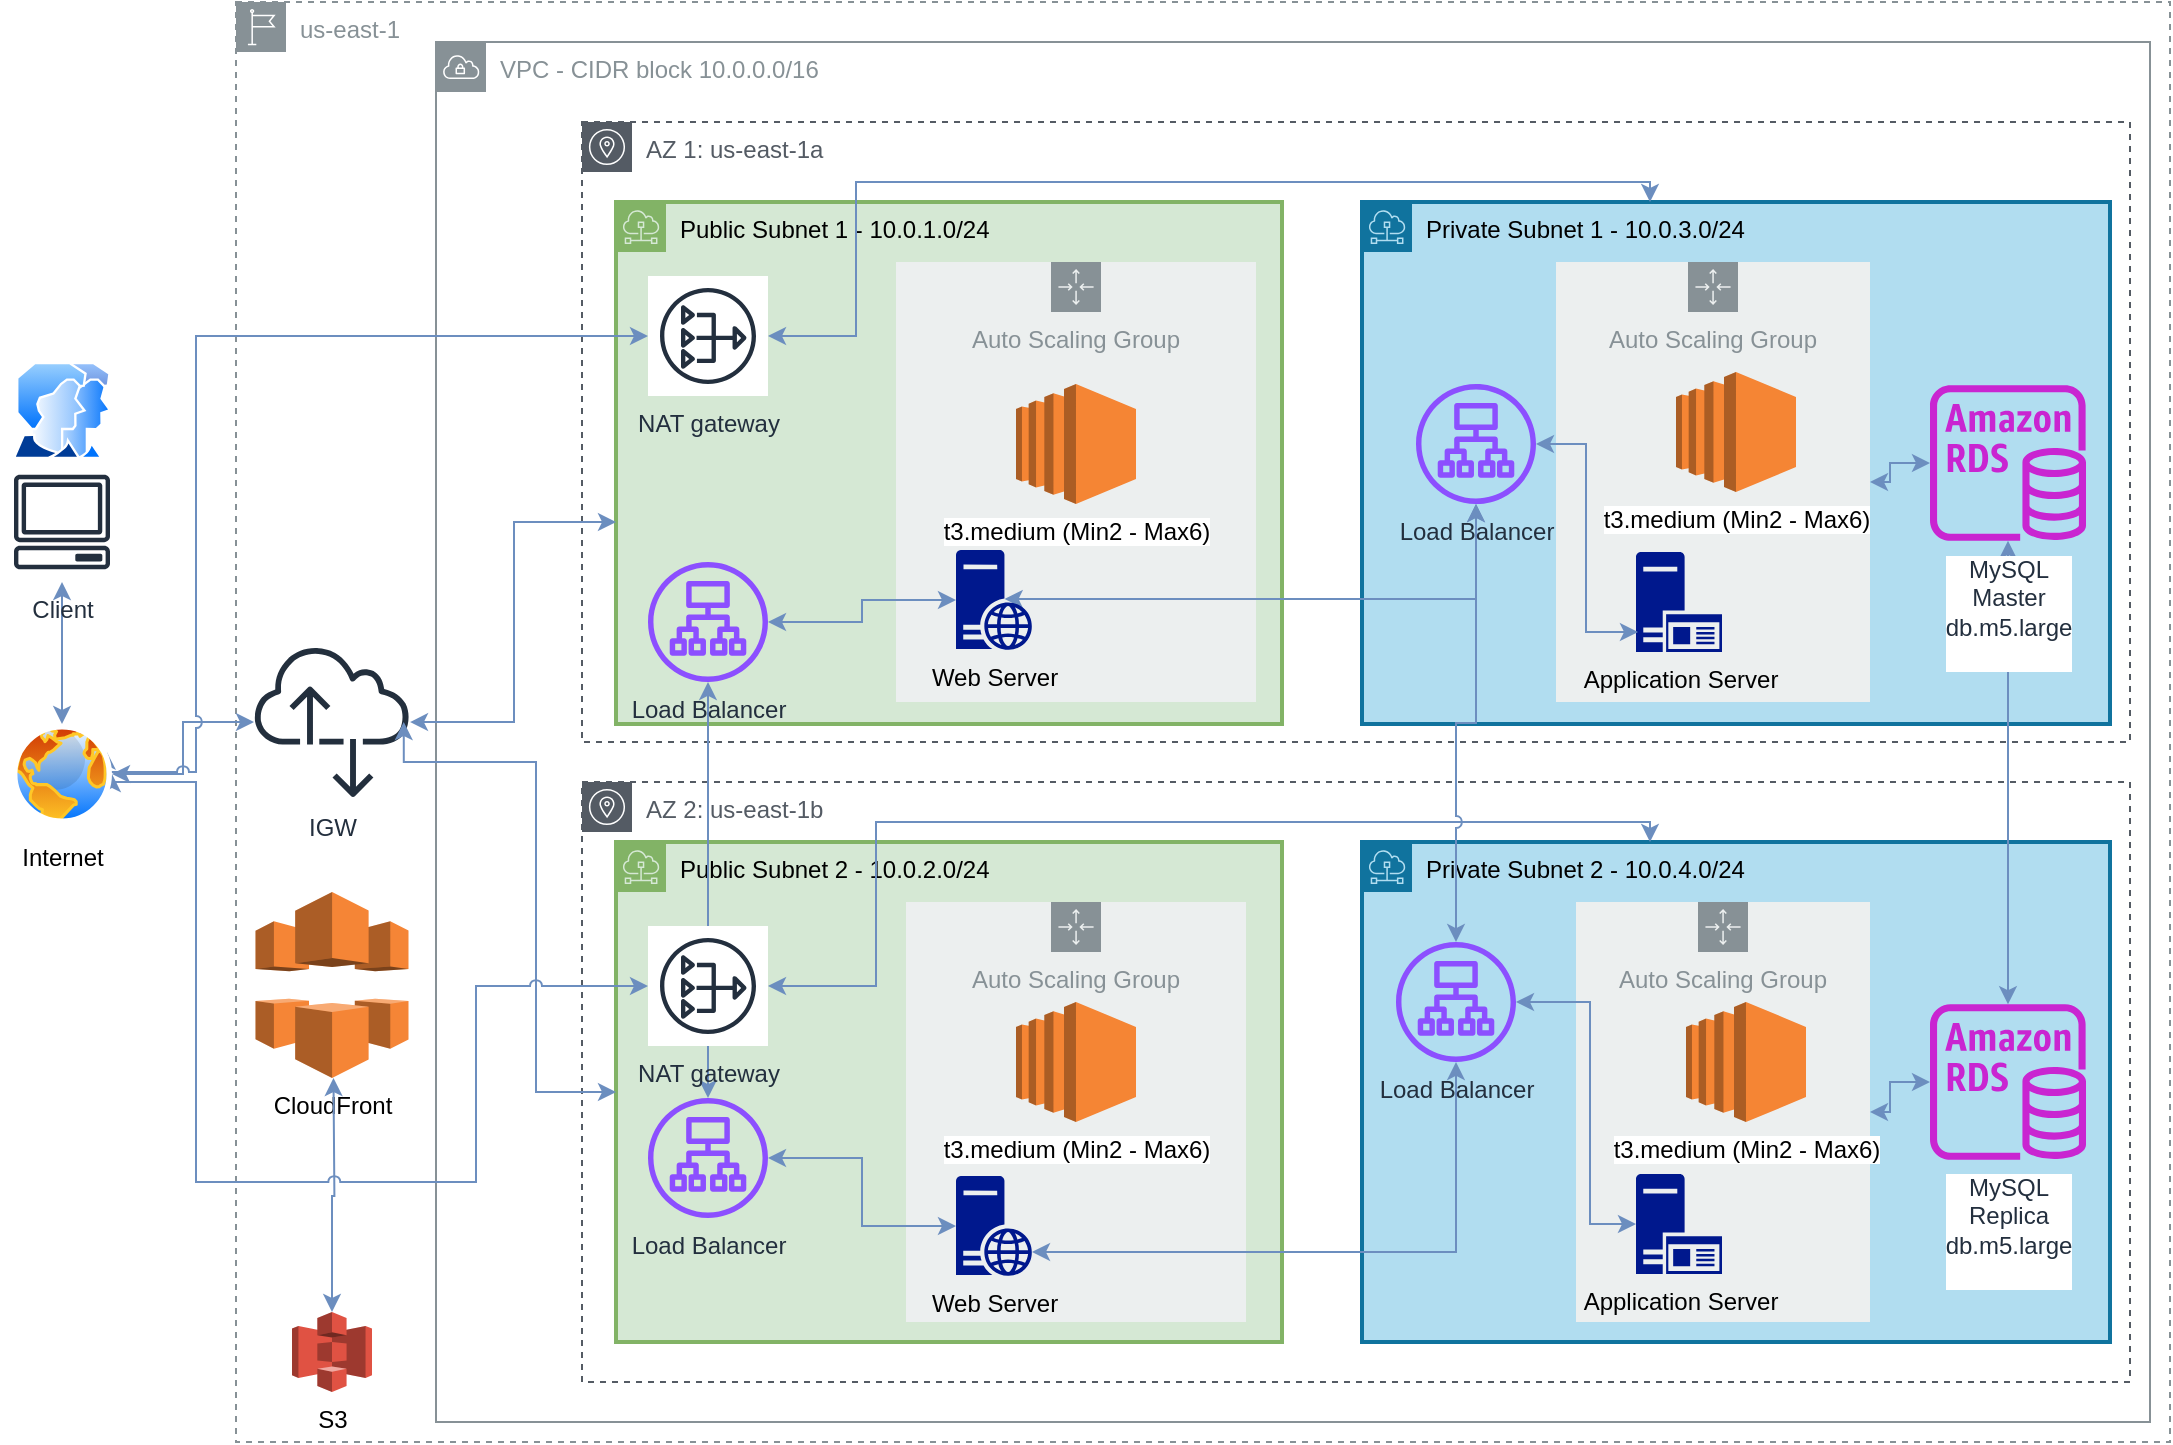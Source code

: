 <mxfile version="24.7.17">
  <diagram name="Page-1" id="8Fs4wP59sm-iDW1VEHlN">
    <mxGraphModel dx="1434" dy="783" grid="1" gridSize="10" guides="1" tooltips="1" connect="1" arrows="1" fold="1" page="1" pageScale="1" pageWidth="1400" pageHeight="850" math="0" shadow="0">
      <root>
        <mxCell id="0" />
        <mxCell id="1" parent="0" />
        <mxCell id="k0SpFCLt9FlRR8L3d38f-1" value="us-east-1" style="sketch=0;outlineConnect=0;gradientColor=none;html=1;whiteSpace=wrap;fontSize=12;fontStyle=0;shape=mxgraph.aws4.group;grIcon=mxgraph.aws4.group_region;strokeColor=#879196;fillColor=none;verticalAlign=top;align=left;spacingLeft=30;fontColor=#879196;dashed=1;" vertex="1" parent="1">
          <mxGeometry x="153" y="90" width="967" height="720" as="geometry" />
        </mxCell>
        <mxCell id="k0SpFCLt9FlRR8L3d38f-2" value="VPC - CIDR block 10.0.0.0/16" style="sketch=0;outlineConnect=0;gradientColor=none;html=1;whiteSpace=wrap;fontSize=12;fontStyle=0;shape=mxgraph.aws4.group;grIcon=mxgraph.aws4.group_vpc;strokeColor=#879196;fillColor=none;verticalAlign=top;align=left;spacingLeft=30;fontColor=#879196;dashed=0;" vertex="1" parent="1">
          <mxGeometry x="253" y="110" width="857" height="690" as="geometry" />
        </mxCell>
        <mxCell id="k0SpFCLt9FlRR8L3d38f-3" value="AZ 2: us-east-1b" style="sketch=0;outlineConnect=0;gradientColor=none;html=1;whiteSpace=wrap;fontSize=12;fontStyle=0;shape=mxgraph.aws4.group;grIcon=mxgraph.aws4.group_availability_zone;strokeColor=#545B64;fillColor=none;verticalAlign=top;align=left;spacingLeft=30;fontColor=#545B64;dashed=1;" vertex="1" parent="1">
          <mxGeometry x="326" y="480" width="774" height="300" as="geometry" />
        </mxCell>
        <mxCell id="k0SpFCLt9FlRR8L3d38f-4" value="Public Subnet 2 - 10.0.2.0/24 " style="sketch=0;outlineConnect=0;html=1;whiteSpace=wrap;fontSize=12;fontStyle=0;shape=mxgraph.aws4.group;grIcon=mxgraph.aws4.group_subnet;verticalAlign=top;align=left;spacingLeft=30;dashed=0;strokeWidth=2;fontFamily=Helvetica;fillColor=#d5e8d4;strokeColor=#82b366;" vertex="1" parent="1">
          <mxGeometry x="343" y="510" width="333" height="250" as="geometry" />
        </mxCell>
        <mxCell id="k0SpFCLt9FlRR8L3d38f-5" value="AZ 1: us-east-1a" style="sketch=0;outlineConnect=0;gradientColor=none;html=1;whiteSpace=wrap;fontSize=12;fontStyle=0;shape=mxgraph.aws4.group;grIcon=mxgraph.aws4.group_availability_zone;strokeColor=#545B64;fillColor=none;verticalAlign=top;align=left;spacingLeft=30;fontColor=#545B64;dashed=1;" vertex="1" parent="1">
          <mxGeometry x="326" y="150" width="774" height="310" as="geometry" />
        </mxCell>
        <mxCell id="k0SpFCLt9FlRR8L3d38f-6" value="Public Subnet 1 - 10.0.1.0/24 " style="sketch=0;outlineConnect=0;html=1;whiteSpace=wrap;fontSize=12;fontStyle=0;shape=mxgraph.aws4.group;grIcon=mxgraph.aws4.group_subnet;verticalAlign=top;align=left;spacingLeft=30;dashed=0;strokeWidth=2;fontFamily=Helvetica;fillColor=#d5e8d4;strokeColor=#82b366;" vertex="1" parent="1">
          <mxGeometry x="343" y="190" width="333" height="261" as="geometry" />
        </mxCell>
        <mxCell id="k0SpFCLt9FlRR8L3d38f-7" value="Auto Scaling Group" style="sketch=0;outlineConnect=0;gradientColor=none;html=1;whiteSpace=wrap;fontSize=12;fontStyle=0;shape=mxgraph.aws4.groupCenter;grIcon=mxgraph.aws4.group_auto_scaling_group;grStroke=0;strokeColor=#879196;fillColor=#ECEFEF;verticalAlign=top;align=center;fontColor=#879196;dashed=0;spacingTop=25;" vertex="1" parent="1">
          <mxGeometry x="488" y="540" width="170" height="210" as="geometry" />
        </mxCell>
        <mxCell id="k0SpFCLt9FlRR8L3d38f-8" value="Auto Scaling Group" style="sketch=0;outlineConnect=0;gradientColor=none;html=1;whiteSpace=wrap;fontSize=12;fontStyle=0;shape=mxgraph.aws4.groupCenter;grIcon=mxgraph.aws4.group_auto_scaling_group;grStroke=0;strokeColor=#879196;fillColor=#ECEFEF;verticalAlign=top;align=center;fontColor=#879196;dashed=0;spacingTop=25;" vertex="1" parent="1">
          <mxGeometry x="483" y="220" width="180" height="220" as="geometry" />
        </mxCell>
        <mxCell id="k0SpFCLt9FlRR8L3d38f-9" value="Private Subnet 1 - 10.0.3.0/24" style="sketch=0;outlineConnect=0;html=1;whiteSpace=wrap;fontSize=12;fontStyle=0;shape=mxgraph.aws4.group;grIcon=mxgraph.aws4.group_subnet;strokeColor=#10739e;fillColor=#b1ddf0;verticalAlign=top;align=left;spacingLeft=30;dashed=0;strokeWidth=2;" vertex="1" parent="1">
          <mxGeometry x="716" y="190" width="374" height="261" as="geometry" />
        </mxCell>
        <mxCell id="k0SpFCLt9FlRR8L3d38f-10" value="Private Subnet 2 - 10.0.4.0/24" style="sketch=0;outlineConnect=0;html=1;whiteSpace=wrap;fontSize=12;fontStyle=0;shape=mxgraph.aws4.group;grIcon=mxgraph.aws4.group_subnet;strokeColor=#10739e;fillColor=#b1ddf0;verticalAlign=top;align=left;spacingLeft=30;dashed=0;points=[];strokeWidth=2;fontFamily=Helvetica;" vertex="1" parent="1">
          <mxGeometry x="716" y="510" width="374" height="250" as="geometry" />
        </mxCell>
        <mxCell id="k0SpFCLt9FlRR8L3d38f-11" value="IGW" style="sketch=0;outlineConnect=0;fontColor=#232F3E;gradientColor=none;fillColor=#232F3D;strokeColor=none;dashed=0;verticalLabelPosition=bottom;verticalAlign=top;align=center;html=1;fontSize=12;fontStyle=0;aspect=fixed;pointerEvents=1;shape=mxgraph.aws4.internet_alt2;points=[[0.96,0.5,0,0,0],[1,0.5,0,55,0]];" vertex="1" parent="1">
          <mxGeometry x="162" y="411" width="78" height="78" as="geometry" />
        </mxCell>
        <mxCell id="k0SpFCLt9FlRR8L3d38f-12" value="" style="endArrow=classic;startArrow=classic;html=1;rounded=0;fontSize=12;strokeColor=#6c8ebf;align=center;verticalAlign=middle;fontFamily=Helvetica;fontColor=default;labelBackgroundColor=default;edgeStyle=orthogonalEdgeStyle;endFill=1;jumpStyle=arc;startFill=1;fillColor=#dae8fc;" edge="1" parent="1" source="k0SpFCLt9FlRR8L3d38f-11" target="k0SpFCLt9FlRR8L3d38f-6">
          <mxGeometry width="50" height="50" relative="1" as="geometry">
            <mxPoint x="561" y="471" as="sourcePoint" />
            <mxPoint x="611" y="421" as="targetPoint" />
            <Array as="points">
              <mxPoint x="292" y="450" />
              <mxPoint x="292" y="350" />
            </Array>
          </mxGeometry>
        </mxCell>
        <mxCell id="k0SpFCLt9FlRR8L3d38f-13" value="" style="endArrow=classic;startArrow=classic;html=1;rounded=0;fontSize=12;strokeColor=#6c8ebf;align=center;verticalAlign=middle;fontFamily=Helvetica;fontColor=default;labelBackgroundColor=default;edgeStyle=orthogonalEdgeStyle;endFill=1;jumpStyle=arc;startFill=1;fillColor=#dae8fc;exitX=0.96;exitY=0.5;exitDx=0;exitDy=0;exitPerimeter=0;" edge="1" parent="1" source="k0SpFCLt9FlRR8L3d38f-11" target="k0SpFCLt9FlRR8L3d38f-4">
          <mxGeometry width="50" height="50" relative="1" as="geometry">
            <mxPoint x="229" y="413" as="sourcePoint" />
            <mxPoint x="307" y="395" as="targetPoint" />
            <Array as="points">
              <mxPoint x="237" y="470" />
              <mxPoint x="303" y="470" />
              <mxPoint x="303" y="635" />
            </Array>
          </mxGeometry>
        </mxCell>
        <mxCell id="k0SpFCLt9FlRR8L3d38f-14" value="" style="edgeStyle=orthogonalEdgeStyle;rounded=0;orthogonalLoop=1;jettySize=auto;html=1;endArrow=classic;endFill=1;jumpStyle=arc;strokeColor=#6c8ebf;align=center;verticalAlign=middle;fontFamily=Helvetica;fontSize=12;fontColor=default;labelBackgroundColor=default;startArrow=classic;startFill=1;fillColor=#dae8fc;" edge="1" parent="1" source="k0SpFCLt9FlRR8L3d38f-15" target="k0SpFCLt9FlRR8L3d38f-9">
          <mxGeometry relative="1" as="geometry">
            <Array as="points">
              <mxPoint x="463" y="257" />
              <mxPoint x="463" y="180" />
              <mxPoint x="860" y="180" />
            </Array>
          </mxGeometry>
        </mxCell>
        <mxCell id="k0SpFCLt9FlRR8L3d38f-15" value="NAT gateway" style="sketch=0;outlineConnect=0;fontColor=#232F3E;gradientColor=none;strokeColor=#232F3E;fillColor=#ffffff;dashed=0;verticalLabelPosition=bottom;verticalAlign=top;align=center;html=1;fontSize=12;fontStyle=0;aspect=fixed;shape=mxgraph.aws4.resourceIcon;resIcon=mxgraph.aws4.nat_gateway;" vertex="1" parent="1">
          <mxGeometry x="359" y="227" width="60" height="60" as="geometry" />
        </mxCell>
        <mxCell id="k0SpFCLt9FlRR8L3d38f-16" value="CloudFront" style="outlineConnect=0;dashed=0;verticalLabelPosition=bottom;verticalAlign=top;align=center;html=1;shape=mxgraph.aws3.cloudfront;fillColor=#F58536;gradientColor=none;fontSize=12;" vertex="1" parent="1">
          <mxGeometry x="162.75" y="535" width="76.5" height="93" as="geometry" />
        </mxCell>
        <mxCell id="k0SpFCLt9FlRR8L3d38f-17" value="" style="endArrow=classic;startArrow=classic;html=1;rounded=0;entryX=1;entryY=0.5;entryDx=0;entryDy=0;strokeColor=#6c8ebf;align=center;verticalAlign=middle;fontFamily=Helvetica;fontSize=12;fontColor=default;labelBackgroundColor=default;edgeStyle=orthogonalEdgeStyle;endFill=1;jumpStyle=arc;startFill=1;fillColor=#dae8fc;" edge="1" parent="1" source="k0SpFCLt9FlRR8L3d38f-11" target="k0SpFCLt9FlRR8L3d38f-46">
          <mxGeometry width="50" height="50" relative="1" as="geometry">
            <mxPoint x="463" y="490" as="sourcePoint" />
            <mxPoint x="105.5" y="474.8" as="targetPoint" />
          </mxGeometry>
        </mxCell>
        <mxCell id="k0SpFCLt9FlRR8L3d38f-18" value="S3" style="outlineConnect=0;dashed=0;verticalLabelPosition=bottom;verticalAlign=top;align=center;html=1;shape=mxgraph.aws3.s3;fillColor=#E05243;gradientColor=none;fontSize=12;" vertex="1" parent="1">
          <mxGeometry x="181" y="745" width="40" height="40" as="geometry" />
        </mxCell>
        <mxCell id="k0SpFCLt9FlRR8L3d38f-19" value="" style="endArrow=classic;startArrow=classic;html=1;rounded=0;entryX=0.5;entryY=0;entryDx=0;entryDy=0;entryPerimeter=0;strokeColor=#6c8ebf;align=center;verticalAlign=middle;fontFamily=Helvetica;fontSize=12;fontColor=default;labelBackgroundColor=default;edgeStyle=orthogonalEdgeStyle;jumpStyle=arc;startFill=1;endFill=1;fillColor=#dae8fc;" edge="1" parent="1" target="k0SpFCLt9FlRR8L3d38f-18">
          <mxGeometry width="50" height="50" relative="1" as="geometry">
            <mxPoint x="201.738" y="628" as="sourcePoint" />
            <mxPoint x="206.285" y="681" as="targetPoint" />
          </mxGeometry>
        </mxCell>
        <mxCell id="k0SpFCLt9FlRR8L3d38f-20" value="" style="edgeStyle=orthogonalEdgeStyle;rounded=0;orthogonalLoop=1;jettySize=auto;html=1;strokeColor=#6c8ebf;align=center;verticalAlign=middle;fontFamily=Helvetica;fontSize=12;fontColor=default;labelBackgroundColor=default;endArrow=classic;endFill=1;jumpStyle=arc;startArrow=classic;startFill=1;fillColor=#dae8fc;" edge="1" parent="1" source="k0SpFCLt9FlRR8L3d38f-22" target="k0SpFCLt9FlRR8L3d38f-31">
          <mxGeometry relative="1" as="geometry" />
        </mxCell>
        <mxCell id="k0SpFCLt9FlRR8L3d38f-21" style="edgeStyle=orthogonalEdgeStyle;shape=connector;rounded=0;jumpStyle=arc;orthogonalLoop=1;jettySize=auto;html=1;strokeColor=#6c8ebf;align=center;verticalAlign=middle;fontFamily=Helvetica;fontSize=12;fontColor=default;labelBackgroundColor=default;startArrow=classic;startFill=1;endArrow=classic;endFill=1;fillColor=#dae8fc;" edge="1" parent="1" source="k0SpFCLt9FlRR8L3d38f-22" target="k0SpFCLt9FlRR8L3d38f-24">
          <mxGeometry relative="1" as="geometry" />
        </mxCell>
        <mxCell id="k0SpFCLt9FlRR8L3d38f-22" value="Load Balancer" style="sketch=0;outlineConnect=0;fontColor=#232F3E;gradientColor=none;fillColor=#8C4FFF;strokeColor=none;dashed=0;verticalLabelPosition=bottom;verticalAlign=top;align=center;html=1;fontSize=12;fontStyle=0;aspect=fixed;pointerEvents=1;shape=mxgraph.aws4.application_load_balancer;" vertex="1" parent="1">
          <mxGeometry x="359" y="370" width="60" height="60" as="geometry" />
        </mxCell>
        <mxCell id="k0SpFCLt9FlRR8L3d38f-23" value="" style="edgeStyle=orthogonalEdgeStyle;rounded=0;orthogonalLoop=1;jettySize=auto;html=1;strokeColor=#6c8ebf;align=center;verticalAlign=middle;fontFamily=Helvetica;fontSize=12;fontColor=default;labelBackgroundColor=default;endArrow=classic;endFill=1;jumpStyle=arc;startArrow=classic;startFill=1;fillColor=#dae8fc;" edge="1" parent="1" source="k0SpFCLt9FlRR8L3d38f-24" target="k0SpFCLt9FlRR8L3d38f-33">
          <mxGeometry relative="1" as="geometry" />
        </mxCell>
        <mxCell id="k0SpFCLt9FlRR8L3d38f-24" value="Load Balancer" style="sketch=0;outlineConnect=0;fontColor=#232F3E;gradientColor=none;fillColor=#8C4FFF;strokeColor=none;dashed=0;verticalLabelPosition=bottom;verticalAlign=top;align=center;html=1;fontSize=12;fontStyle=0;aspect=fixed;pointerEvents=1;shape=mxgraph.aws4.application_load_balancer;" vertex="1" parent="1">
          <mxGeometry x="359" y="638" width="60" height="60" as="geometry" />
        </mxCell>
        <mxCell id="k0SpFCLt9FlRR8L3d38f-25" value="" style="edgeStyle=orthogonalEdgeStyle;shape=connector;rounded=0;jumpStyle=arc;orthogonalLoop=1;jettySize=auto;html=1;strokeColor=#6c8ebf;align=center;verticalAlign=middle;fontFamily=Helvetica;fontSize=12;fontColor=default;labelBackgroundColor=default;startArrow=classic;startFill=1;endArrow=classic;endFill=1;fillColor=#dae8fc;" edge="1" parent="1" source="k0SpFCLt9FlRR8L3d38f-27" target="k0SpFCLt9FlRR8L3d38f-10">
          <mxGeometry relative="1" as="geometry">
            <Array as="points">
              <mxPoint x="473" y="582" />
              <mxPoint x="473" y="500" />
              <mxPoint x="860" y="500" />
            </Array>
          </mxGeometry>
        </mxCell>
        <mxCell id="k0SpFCLt9FlRR8L3d38f-26" value="" style="edgeStyle=orthogonalEdgeStyle;shape=connector;rounded=0;jumpStyle=arc;orthogonalLoop=1;jettySize=auto;html=1;strokeColor=#6c8ebf;align=center;verticalAlign=middle;fontFamily=Helvetica;fontSize=12;fontColor=default;labelBackgroundColor=default;startArrow=classic;startFill=1;endArrow=classic;endFill=1;fillColor=#dae8fc;entryX=1;entryY=0.5;entryDx=0;entryDy=0;" edge="1" parent="1" source="k0SpFCLt9FlRR8L3d38f-27" target="k0SpFCLt9FlRR8L3d38f-46">
          <mxGeometry relative="1" as="geometry">
            <mxPoint x="100" y="480" as="targetPoint" />
            <Array as="points">
              <mxPoint x="273" y="582" />
              <mxPoint x="273" y="680" />
              <mxPoint x="133" y="680" />
              <mxPoint x="133" y="480" />
              <mxPoint x="91" y="480" />
            </Array>
          </mxGeometry>
        </mxCell>
        <mxCell id="k0SpFCLt9FlRR8L3d38f-27" value="NAT gateway" style="sketch=0;outlineConnect=0;fontColor=#232F3E;gradientColor=none;strokeColor=#232F3E;fillColor=#ffffff;dashed=0;verticalLabelPosition=bottom;verticalAlign=top;align=center;html=1;fontSize=12;fontStyle=0;aspect=fixed;shape=mxgraph.aws4.resourceIcon;resIcon=mxgraph.aws4.nat_gateway;" vertex="1" parent="1">
          <mxGeometry x="359" y="552" width="60" height="60" as="geometry" />
        </mxCell>
        <mxCell id="k0SpFCLt9FlRR8L3d38f-28" value="Auto Scaling Group" style="sketch=0;outlineConnect=0;gradientColor=none;html=1;whiteSpace=wrap;fontSize=12;fontStyle=0;shape=mxgraph.aws4.groupCenter;grIcon=mxgraph.aws4.group_auto_scaling_group;grStroke=0;strokeColor=#879196;fillColor=#ECEFEF;verticalAlign=top;align=center;fontColor=#879196;dashed=0;spacingTop=25;" vertex="1" parent="1">
          <mxGeometry x="813" y="220" width="157" height="220" as="geometry" />
        </mxCell>
        <mxCell id="k0SpFCLt9FlRR8L3d38f-29" value="Auto Scaling Group" style="sketch=0;outlineConnect=0;gradientColor=none;html=1;whiteSpace=wrap;fontSize=12;fontStyle=0;shape=mxgraph.aws4.groupCenter;grIcon=mxgraph.aws4.group_auto_scaling_group;grStroke=0;strokeColor=#879196;fillColor=#ECEFEF;verticalAlign=top;align=center;fontColor=#879196;dashed=0;spacingTop=25;" vertex="1" parent="1">
          <mxGeometry x="823" y="540" width="147" height="210" as="geometry" />
        </mxCell>
        <mxCell id="k0SpFCLt9FlRR8L3d38f-30" style="edgeStyle=orthogonalEdgeStyle;rounded=0;orthogonalLoop=1;jettySize=auto;html=1;exitX=0.64;exitY=0.49;exitDx=0;exitDy=0;exitPerimeter=0;strokeColor=#6c8ebf;align=center;verticalAlign=middle;fontFamily=Helvetica;fontSize=12;fontColor=default;labelBackgroundColor=default;endArrow=classic;endFill=1;jumpStyle=arc;startArrow=classic;startFill=1;fillColor=#dae8fc;" edge="1" parent="1" source="k0SpFCLt9FlRR8L3d38f-31" target="k0SpFCLt9FlRR8L3d38f-35">
          <mxGeometry relative="1" as="geometry" />
        </mxCell>
        <mxCell id="k0SpFCLt9FlRR8L3d38f-31" value="&lt;div style=&quot;font-size: 12px;&quot;&gt;Web Server&lt;/div&gt;" style="sketch=0;aspect=fixed;pointerEvents=1;shadow=0;dashed=0;html=1;strokeColor=none;labelPosition=center;verticalLabelPosition=bottom;verticalAlign=top;align=center;fillColor=#00188D;shape=mxgraph.mscae.enterprise.web_server;fontSize=12;" vertex="1" parent="1">
          <mxGeometry x="513" y="364" width="38" height="50" as="geometry" />
        </mxCell>
        <mxCell id="k0SpFCLt9FlRR8L3d38f-32" style="edgeStyle=orthogonalEdgeStyle;rounded=0;orthogonalLoop=1;jettySize=auto;html=1;exitX=1;exitY=0.76;exitDx=0;exitDy=0;exitPerimeter=0;strokeColor=#6c8ebf;align=center;verticalAlign=middle;fontFamily=Helvetica;fontSize=12;fontColor=default;labelBackgroundColor=default;endArrow=classic;endFill=1;startArrow=classic;startFill=1;jumpStyle=arc;fillColor=#dae8fc;" edge="1" parent="1" source="k0SpFCLt9FlRR8L3d38f-33" target="k0SpFCLt9FlRR8L3d38f-36">
          <mxGeometry relative="1" as="geometry" />
        </mxCell>
        <mxCell id="k0SpFCLt9FlRR8L3d38f-33" value="Web Server" style="sketch=0;aspect=fixed;pointerEvents=1;shadow=0;dashed=0;html=1;strokeColor=none;labelPosition=center;verticalLabelPosition=bottom;verticalAlign=top;align=center;fillColor=#00188D;shape=mxgraph.mscae.enterprise.web_server;fontSize=12;" vertex="1" parent="1">
          <mxGeometry x="513" y="677" width="38" height="50" as="geometry" />
        </mxCell>
        <mxCell id="k0SpFCLt9FlRR8L3d38f-34" style="edgeStyle=orthogonalEdgeStyle;shape=connector;rounded=0;jumpStyle=arc;orthogonalLoop=1;jettySize=auto;html=1;strokeColor=#6c8ebf;align=center;verticalAlign=middle;fontFamily=Helvetica;fontSize=12;fontColor=default;labelBackgroundColor=default;startArrow=classic;startFill=1;endArrow=classic;endFill=1;fillColor=#dae8fc;" edge="1" parent="1" source="k0SpFCLt9FlRR8L3d38f-35" target="k0SpFCLt9FlRR8L3d38f-36">
          <mxGeometry relative="1" as="geometry" />
        </mxCell>
        <mxCell id="k0SpFCLt9FlRR8L3d38f-35" value="Load Balancer" style="sketch=0;outlineConnect=0;fontColor=#232F3E;gradientColor=none;fillColor=#8C4FFF;strokeColor=none;dashed=0;verticalLabelPosition=bottom;verticalAlign=top;align=center;html=1;fontSize=12;fontStyle=0;aspect=fixed;pointerEvents=1;shape=mxgraph.aws4.application_load_balancer;" vertex="1" parent="1">
          <mxGeometry x="743" y="281" width="60" height="60" as="geometry" />
        </mxCell>
        <mxCell id="k0SpFCLt9FlRR8L3d38f-36" value="Load Balancer" style="sketch=0;outlineConnect=0;fontColor=#232F3E;gradientColor=none;fillColor=#8C4FFF;strokeColor=none;dashed=0;verticalLabelPosition=bottom;verticalAlign=top;align=center;html=1;fontSize=12;fontStyle=0;aspect=fixed;pointerEvents=1;shape=mxgraph.aws4.application_load_balancer;" vertex="1" parent="1">
          <mxGeometry x="733" y="560" width="60" height="60" as="geometry" />
        </mxCell>
        <mxCell id="k0SpFCLt9FlRR8L3d38f-37" value="Application Server" style="sketch=0;aspect=fixed;pointerEvents=1;shadow=0;dashed=0;html=1;strokeColor=none;labelPosition=center;verticalLabelPosition=bottom;verticalAlign=top;align=center;fillColor=#00188D;shape=mxgraph.mscae.enterprise.application_server2;fontSize=12;" vertex="1" parent="1">
          <mxGeometry x="853" y="676" width="43" height="50" as="geometry" />
        </mxCell>
        <mxCell id="k0SpFCLt9FlRR8L3d38f-38" value="Application Server" style="sketch=0;aspect=fixed;pointerEvents=1;shadow=0;dashed=0;html=1;strokeColor=none;labelPosition=center;verticalLabelPosition=bottom;verticalAlign=top;align=center;fillColor=#00188D;shape=mxgraph.mscae.enterprise.application_server2;fontSize=12;" vertex="1" parent="1">
          <mxGeometry x="853" y="365" width="43" height="50" as="geometry" />
        </mxCell>
        <mxCell id="k0SpFCLt9FlRR8L3d38f-39" style="edgeStyle=orthogonalEdgeStyle;rounded=0;orthogonalLoop=1;jettySize=auto;html=1;entryX=0.023;entryY=0.8;entryDx=0;entryDy=0;entryPerimeter=0;strokeColor=#6c8ebf;align=center;verticalAlign=middle;fontFamily=Helvetica;fontSize=12;fontColor=default;labelBackgroundColor=default;jumpStyle=arc;startArrow=classic;startFill=1;endArrow=classic;endFill=1;fillColor=#dae8fc;" edge="1" parent="1" source="k0SpFCLt9FlRR8L3d38f-35" target="k0SpFCLt9FlRR8L3d38f-38">
          <mxGeometry relative="1" as="geometry" />
        </mxCell>
        <mxCell id="k0SpFCLt9FlRR8L3d38f-40" style="edgeStyle=orthogonalEdgeStyle;rounded=0;orthogonalLoop=1;jettySize=auto;html=1;entryX=0;entryY=0.5;entryDx=0;entryDy=0;entryPerimeter=0;strokeColor=#6c8ebf;align=center;verticalAlign=middle;fontFamily=Helvetica;fontSize=12;fontColor=default;labelBackgroundColor=default;endArrow=classic;endFill=1;jumpStyle=arc;startArrow=classic;startFill=1;fillColor=#dae8fc;" edge="1" parent="1" source="k0SpFCLt9FlRR8L3d38f-36" target="k0SpFCLt9FlRR8L3d38f-37">
          <mxGeometry relative="1" as="geometry">
            <Array as="points">
              <mxPoint x="830" y="590" />
              <mxPoint x="830" y="701" />
            </Array>
          </mxGeometry>
        </mxCell>
        <mxCell id="k0SpFCLt9FlRR8L3d38f-41" style="edgeStyle=orthogonalEdgeStyle;shape=connector;rounded=0;jumpStyle=arc;orthogonalLoop=1;jettySize=auto;html=1;entryX=1;entryY=0.25;entryDx=0;entryDy=0;strokeColor=#6c8ebf;align=center;verticalAlign=middle;fontFamily=Helvetica;fontSize=12;fontColor=default;labelBackgroundColor=default;startArrow=classic;startFill=1;endArrow=classic;endFill=1;fillColor=#dae8fc;" edge="1" parent="1" source="k0SpFCLt9FlRR8L3d38f-15" target="k0SpFCLt9FlRR8L3d38f-46">
          <mxGeometry relative="1" as="geometry">
            <mxPoint x="105.5" y="474.8" as="targetPoint" />
            <Array as="points">
              <mxPoint x="133" y="257" />
              <mxPoint x="133" y="475" />
              <mxPoint x="89" y="475" />
            </Array>
          </mxGeometry>
        </mxCell>
        <mxCell id="k0SpFCLt9FlRR8L3d38f-42" value="t3.medium (Min2 - Max6)" style="outlineConnect=0;dashed=0;verticalLabelPosition=bottom;verticalAlign=top;align=center;html=1;shape=mxgraph.aws3.ec2;fillColor=#F58534;gradientColor=none;fontFamily=Helvetica;fontSize=12;fontColor=default;labelBackgroundColor=default;" vertex="1" parent="1">
          <mxGeometry x="878" y="590" width="60" height="60" as="geometry" />
        </mxCell>
        <mxCell id="k0SpFCLt9FlRR8L3d38f-43" value="t3.medium (Min2 - Max6)" style="outlineConnect=0;dashed=0;verticalLabelPosition=bottom;verticalAlign=top;align=center;html=1;shape=mxgraph.aws3.ec2;fillColor=#F58534;gradientColor=none;fontFamily=Helvetica;fontSize=12;fontColor=default;labelBackgroundColor=default;" vertex="1" parent="1">
          <mxGeometry x="543" y="590" width="60" height="60" as="geometry" />
        </mxCell>
        <mxCell id="k0SpFCLt9FlRR8L3d38f-44" value="t3.medium (Min2 - Max6)" style="outlineConnect=0;dashed=0;verticalLabelPosition=bottom;verticalAlign=top;align=center;html=1;shape=mxgraph.aws3.ec2;fillColor=#F58534;gradientColor=none;fontFamily=Helvetica;fontSize=12;fontColor=default;labelBackgroundColor=default;" vertex="1" parent="1">
          <mxGeometry x="873" y="275" width="60" height="60" as="geometry" />
        </mxCell>
        <mxCell id="k0SpFCLt9FlRR8L3d38f-45" value="t3.medium (Min2 - Max6)" style="outlineConnect=0;dashed=0;verticalLabelPosition=bottom;verticalAlign=top;align=center;html=1;shape=mxgraph.aws3.ec2;fillColor=#F58534;gradientColor=none;fontFamily=Helvetica;fontSize=12;fontColor=default;labelBackgroundColor=default;" vertex="1" parent="1">
          <mxGeometry x="543" y="281" width="60" height="60" as="geometry" />
        </mxCell>
        <mxCell id="k0SpFCLt9FlRR8L3d38f-46" value="&lt;div style=&quot;font-size: 12px;&quot;&gt;Internet&lt;/div&gt;" style="image;aspect=fixed;perimeter=ellipsePerimeter;html=1;align=center;shadow=0;dashed=0;spacingTop=3;image=img/lib/active_directory/internet_globe.svg;fontFamily=Helvetica;fontSize=12;fontColor=default;labelBackgroundColor=default;" vertex="1" parent="1">
          <mxGeometry x="41" y="451" width="50" height="50" as="geometry" />
        </mxCell>
        <mxCell id="k0SpFCLt9FlRR8L3d38f-47" style="edgeStyle=orthogonalEdgeStyle;shape=connector;rounded=0;jumpStyle=arc;orthogonalLoop=1;jettySize=auto;html=1;strokeColor=#6c8ebf;align=center;verticalAlign=middle;fontFamily=Helvetica;fontSize=12;fontColor=default;labelBackgroundColor=default;startArrow=classic;startFill=1;endArrow=classic;endFill=1;fillColor=#dae8fc;" edge="1" parent="1" source="k0SpFCLt9FlRR8L3d38f-49" target="k0SpFCLt9FlRR8L3d38f-51">
          <mxGeometry relative="1" as="geometry" />
        </mxCell>
        <mxCell id="k0SpFCLt9FlRR8L3d38f-48" style="edgeStyle=orthogonalEdgeStyle;shape=connector;rounded=0;jumpStyle=arc;orthogonalLoop=1;jettySize=auto;html=1;strokeColor=#6c8ebf;align=center;verticalAlign=middle;fontFamily=Helvetica;fontSize=12;fontColor=default;labelBackgroundColor=default;startArrow=classic;startFill=1;endArrow=classic;endFill=1;fillColor=#dae8fc;" edge="1" parent="1" source="k0SpFCLt9FlRR8L3d38f-49" target="k0SpFCLt9FlRR8L3d38f-28">
          <mxGeometry relative="1" as="geometry" />
        </mxCell>
        <mxCell id="k0SpFCLt9FlRR8L3d38f-49" value="MySQL&lt;br style=&quot;font-size: 12px;&quot;&gt;Master&lt;br style=&quot;font-size: 12px;&quot;&gt;db.m5.large&lt;div style=&quot;font-size: 12px;&quot;&gt;&lt;br style=&quot;font-size: 12px;&quot;&gt;&lt;/div&gt;" style="sketch=0;outlineConnect=0;fontColor=#232F3E;gradientColor=none;fillColor=#C925D1;strokeColor=none;dashed=0;verticalLabelPosition=bottom;verticalAlign=top;align=center;html=1;fontSize=12;fontStyle=0;aspect=fixed;pointerEvents=1;shape=mxgraph.aws4.rds_instance;fontFamily=Helvetica;labelBackgroundColor=default;" vertex="1" parent="1">
          <mxGeometry x="1000" y="281.5" width="78" height="78" as="geometry" />
        </mxCell>
        <mxCell id="k0SpFCLt9FlRR8L3d38f-50" style="edgeStyle=orthogonalEdgeStyle;shape=connector;rounded=0;jumpStyle=arc;orthogonalLoop=1;jettySize=auto;html=1;strokeColor=#6c8ebf;align=center;verticalAlign=middle;fontFamily=Helvetica;fontSize=12;fontColor=default;labelBackgroundColor=default;startArrow=classic;startFill=1;endArrow=classic;endFill=1;fillColor=#dae8fc;" edge="1" parent="1" source="k0SpFCLt9FlRR8L3d38f-51" target="k0SpFCLt9FlRR8L3d38f-29">
          <mxGeometry relative="1" as="geometry" />
        </mxCell>
        <mxCell id="k0SpFCLt9FlRR8L3d38f-51" value="MySQL&lt;br style=&quot;font-size: 12px;&quot;&gt;Replica&lt;br style=&quot;font-size: 12px;&quot;&gt;db.m5.large&lt;div style=&quot;font-size: 12px;&quot;&gt;&lt;br style=&quot;font-size: 12px;&quot;&gt;&lt;/div&gt;" style="sketch=0;outlineConnect=0;fontColor=#232F3E;gradientColor=none;fillColor=#C925D1;strokeColor=none;dashed=0;verticalLabelPosition=bottom;verticalAlign=top;align=center;html=1;fontSize=12;fontStyle=0;aspect=fixed;pointerEvents=1;shape=mxgraph.aws4.rds_instance;fontFamily=Helvetica;labelBackgroundColor=default;" vertex="1" parent="1">
          <mxGeometry x="1000" y="591" width="78" height="78" as="geometry" />
        </mxCell>
        <mxCell id="k0SpFCLt9FlRR8L3d38f-52" value="" style="edgeStyle=orthogonalEdgeStyle;rounded=0;orthogonalLoop=1;jettySize=auto;html=1;strokeColor=#6c8ebf;align=center;verticalAlign=middle;fontFamily=Helvetica;fontSize=12;fontColor=default;labelBackgroundColor=default;jumpStyle=arc;startArrow=classic;startFill=1;endArrow=classic;endFill=1;fillColor=#dae8fc;" edge="1" parent="1" source="k0SpFCLt9FlRR8L3d38f-53" target="k0SpFCLt9FlRR8L3d38f-46">
          <mxGeometry relative="1" as="geometry" />
        </mxCell>
        <mxCell id="k0SpFCLt9FlRR8L3d38f-53" value="Client" style="sketch=0;outlineConnect=0;fontColor=#232F3E;gradientColor=none;strokeColor=#232F3E;fillColor=#ffffff;dashed=0;verticalLabelPosition=bottom;verticalAlign=top;align=center;html=1;fontSize=12;fontStyle=0;aspect=fixed;shape=mxgraph.aws4.resourceIcon;resIcon=mxgraph.aws4.client;" vertex="1" parent="1">
          <mxGeometry x="36" y="320" width="60" height="60" as="geometry" />
        </mxCell>
        <mxCell id="k0SpFCLt9FlRR8L3d38f-54" value="" style="image;aspect=fixed;perimeter=ellipsePerimeter;html=1;align=center;shadow=0;dashed=0;spacingTop=3;image=img/lib/active_directory/user_accounts.svg;" vertex="1" parent="1">
          <mxGeometry x="41" y="270" width="50" height="48.5" as="geometry" />
        </mxCell>
      </root>
    </mxGraphModel>
  </diagram>
</mxfile>
